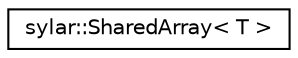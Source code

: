 digraph "类继承关系图"
{
 // LATEX_PDF_SIZE
  edge [fontname="Helvetica",fontsize="10",labelfontname="Helvetica",labelfontsize="10"];
  node [fontname="Helvetica",fontsize="10",shape=record];
  rankdir="LR";
  Node0 [label="sylar::SharedArray\< T \>",height=0.2,width=0.4,color="black", fillcolor="white", style="filled",URL="$classsylar_1_1SharedArray.html",tooltip=" "];
}
